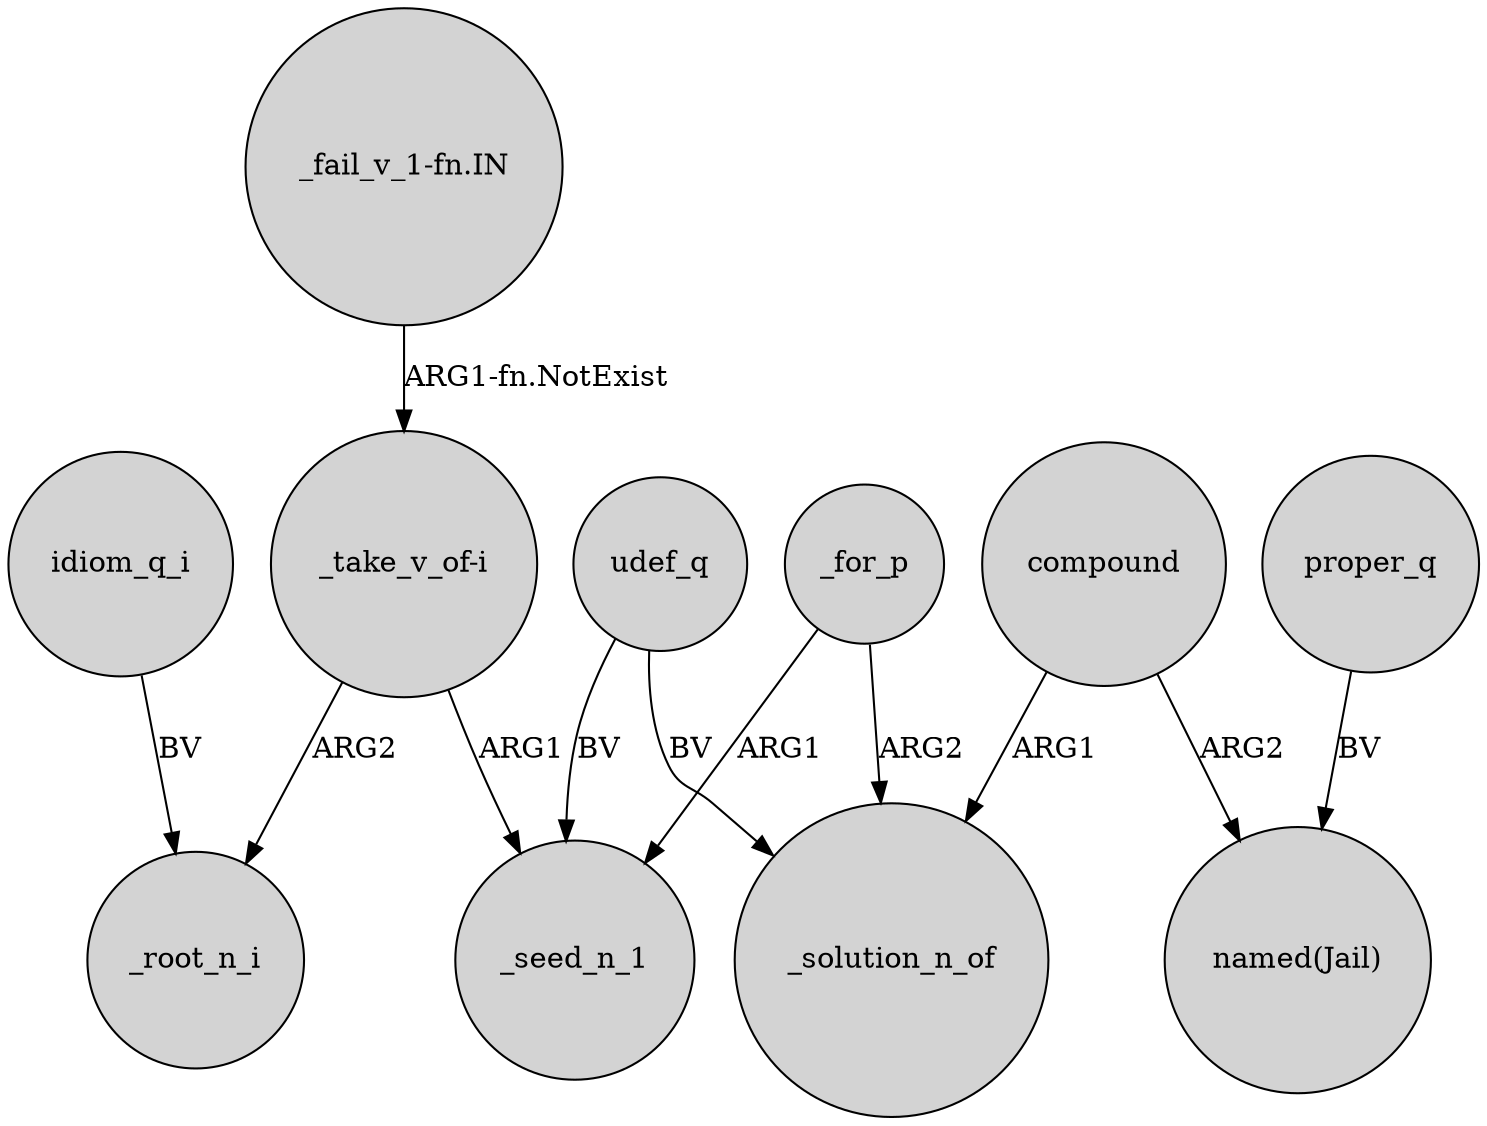 digraph {
	node [shape=circle style=filled]
	"_fail_v_1-fn.IN" -> "_take_v_of-i" [label="ARG1-fn.NotExist"]
	_for_p -> _seed_n_1 [label=ARG1]
	udef_q -> _seed_n_1 [label=BV]
	idiom_q_i -> _root_n_i [label=BV]
	compound -> _solution_n_of [label=ARG1]
	compound -> "named(Jail)" [label=ARG2]
	_for_p -> _solution_n_of [label=ARG2]
	udef_q -> _solution_n_of [label=BV]
	"_take_v_of-i" -> _root_n_i [label=ARG2]
	"_take_v_of-i" -> _seed_n_1 [label=ARG1]
	proper_q -> "named(Jail)" [label=BV]
}

